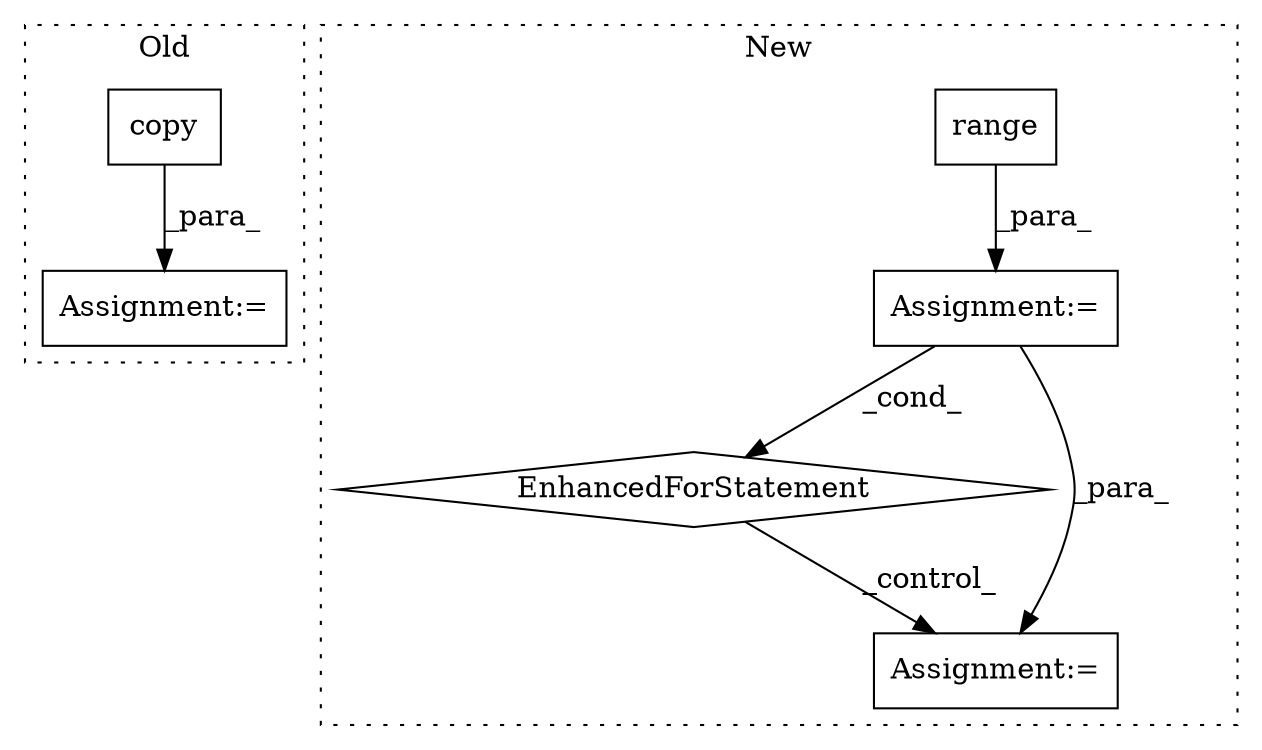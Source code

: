 digraph G {
subgraph cluster0 {
1 [label="copy" a="32" s="1443" l="6" shape="box"];
3 [label="Assignment:=" a="7" s="1437" l="1" shape="box"];
label = "Old";
style="dotted";
}
subgraph cluster1 {
2 [label="range" a="32" s="1449,1465" l="6,1" shape="box"];
4 [label="EnhancedForStatement" a="70" s="1388,1466" l="53,2" shape="diamond"];
5 [label="Assignment:=" a="7" s="1388,1466" l="53,2" shape="box"];
6 [label="Assignment:=" a="7" s="1563" l="1" shape="box"];
label = "New";
style="dotted";
}
1 -> 3 [label="_para_"];
2 -> 5 [label="_para_"];
4 -> 6 [label="_control_"];
5 -> 4 [label="_cond_"];
5 -> 6 [label="_para_"];
}